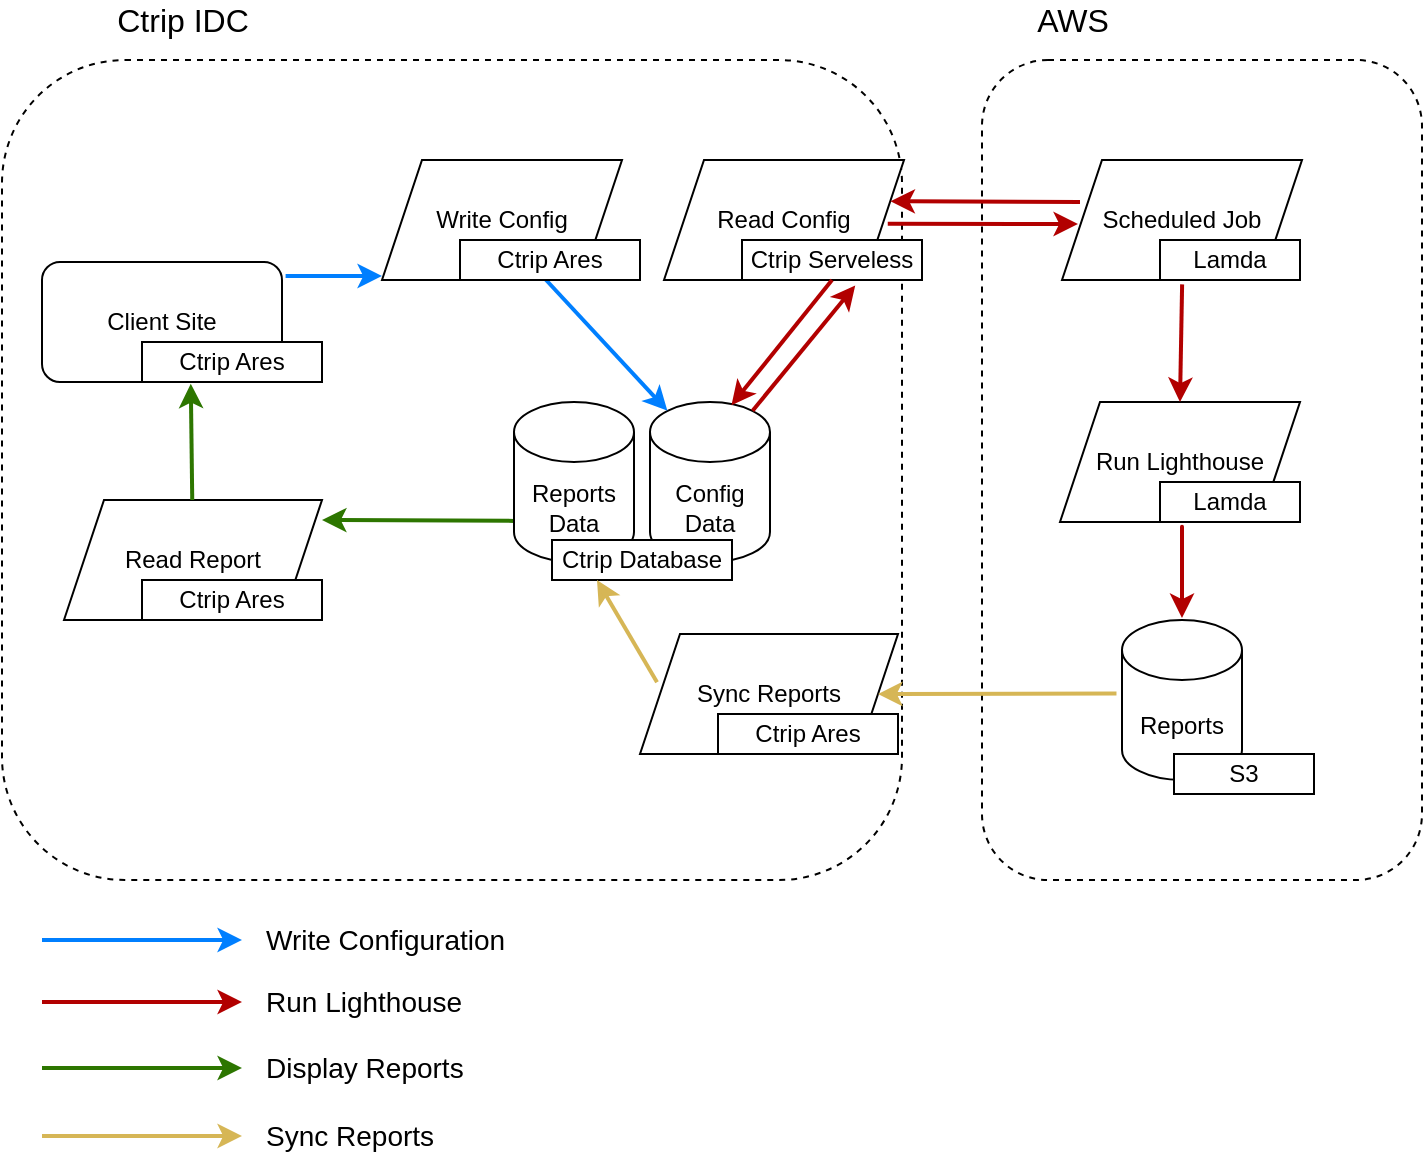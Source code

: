 <mxfile version="17.4.0" type="github">
  <diagram id="jIUldm5I0Oqk9Oj3hHHX" name="Page-1">
    <mxGraphModel dx="1899" dy="629" grid="1" gridSize="10" guides="1" tooltips="1" connect="1" arrows="1" fold="1" page="1" pageScale="1" pageWidth="827" pageHeight="1169" math="0" shadow="0">
      <root>
        <mxCell id="0" />
        <mxCell id="1" parent="0" />
        <mxCell id="R6yvzvd_kbyUxVRJHQfj-18" value="" style="rounded=1;whiteSpace=wrap;html=1;dashed=1;" vertex="1" parent="1">
          <mxGeometry x="-10" y="410" width="450" height="410" as="geometry" />
        </mxCell>
        <mxCell id="R6yvzvd_kbyUxVRJHQfj-17" value="" style="rounded=1;whiteSpace=wrap;html=1;dashed=1;" vertex="1" parent="1">
          <mxGeometry x="480" y="410" width="220" height="410" as="geometry" />
        </mxCell>
        <mxCell id="R6yvzvd_kbyUxVRJHQfj-3" value="Config Data" style="shape=cylinder3;whiteSpace=wrap;html=1;boundedLbl=1;backgroundOutline=1;size=15;" vertex="1" parent="1">
          <mxGeometry x="314" y="581" width="60" height="80" as="geometry" />
        </mxCell>
        <mxCell id="R6yvzvd_kbyUxVRJHQfj-4" value="Write Config" style="shape=parallelogram;perimeter=parallelogramPerimeter;whiteSpace=wrap;html=1;fixedSize=1;" vertex="1" parent="1">
          <mxGeometry x="180" y="460" width="120" height="60" as="geometry" />
        </mxCell>
        <mxCell id="R6yvzvd_kbyUxVRJHQfj-5" value="Client Site" style="rounded=1;whiteSpace=wrap;html=1;" vertex="1" parent="1">
          <mxGeometry x="10" y="511" width="120" height="60" as="geometry" />
        </mxCell>
        <mxCell id="R6yvzvd_kbyUxVRJHQfj-6" value="Read Report" style="shape=parallelogram;perimeter=parallelogramPerimeter;whiteSpace=wrap;html=1;fixedSize=1;container=1;" vertex="1" parent="1">
          <mxGeometry x="21" y="630" width="129" height="60" as="geometry" />
        </mxCell>
        <mxCell id="R6yvzvd_kbyUxVRJHQfj-33" value="Ctrip Ares" style="rounded=0;whiteSpace=wrap;html=1;fontSize=12;" vertex="1" parent="R6yvzvd_kbyUxVRJHQfj-6">
          <mxGeometry x="39" y="40" width="90" height="20" as="geometry" />
        </mxCell>
        <mxCell id="R6yvzvd_kbyUxVRJHQfj-7" value="Reports" style="shape=cylinder3;whiteSpace=wrap;html=1;boundedLbl=1;backgroundOutline=1;size=15;" vertex="1" parent="1">
          <mxGeometry x="550" y="690" width="60" height="80" as="geometry" />
        </mxCell>
        <mxCell id="R6yvzvd_kbyUxVRJHQfj-8" value="Run Lighthouse" style="shape=parallelogram;perimeter=parallelogramPerimeter;whiteSpace=wrap;html=1;fixedSize=1;" vertex="1" parent="1">
          <mxGeometry x="519" y="581" width="120" height="60" as="geometry" />
        </mxCell>
        <mxCell id="R6yvzvd_kbyUxVRJHQfj-9" value="" style="curved=1;endArrow=classic;html=1;rounded=0;strokeColor=#007FFF;strokeWidth=2;exitX=1.015;exitY=0.117;exitDx=0;exitDy=0;exitPerimeter=0;entryX=0;entryY=0.967;entryDx=0;entryDy=0;entryPerimeter=0;" edge="1" parent="1" source="R6yvzvd_kbyUxVRJHQfj-5" target="R6yvzvd_kbyUxVRJHQfj-4">
          <mxGeometry width="50" height="50" relative="1" as="geometry">
            <mxPoint x="130" y="541" as="sourcePoint" />
            <mxPoint x="180" y="520" as="targetPoint" />
            <Array as="points" />
          </mxGeometry>
        </mxCell>
        <mxCell id="R6yvzvd_kbyUxVRJHQfj-10" value="" style="curved=1;endArrow=classic;html=1;rounded=0;exitX=0.477;exitY=0.994;exitDx=0;exitDy=0;strokeColor=#007FFF;entryX=0.145;entryY=0;entryDx=0;entryDy=4.35;entryPerimeter=0;strokeWidth=2;exitPerimeter=0;" edge="1" parent="1" source="R6yvzvd_kbyUxVRJHQfj-32" target="R6yvzvd_kbyUxVRJHQfj-3">
          <mxGeometry width="50" height="50" relative="1" as="geometry">
            <mxPoint x="290" y="620" as="sourcePoint" />
            <mxPoint x="390" y="669" as="targetPoint" />
            <Array as="points" />
          </mxGeometry>
        </mxCell>
        <mxCell id="R6yvzvd_kbyUxVRJHQfj-11" value="Scheduled Job" style="shape=parallelogram;perimeter=parallelogramPerimeter;whiteSpace=wrap;html=1;fixedSize=1;container=1;" vertex="1" parent="1">
          <mxGeometry x="520" y="460" width="120" height="60" as="geometry" />
        </mxCell>
        <mxCell id="R6yvzvd_kbyUxVRJHQfj-28" value="Lamda" style="rounded=0;whiteSpace=wrap;html=1;fontSize=12;" vertex="1" parent="R6yvzvd_kbyUxVRJHQfj-11">
          <mxGeometry x="49" y="40" width="70" height="20" as="geometry" />
        </mxCell>
        <mxCell id="R6yvzvd_kbyUxVRJHQfj-14" value="" style="curved=1;endArrow=classic;html=1;rounded=0;strokeColor=#B20000;entryX=0.5;entryY=0;entryDx=0;entryDy=0;fillColor=#e51400;entryPerimeter=0;strokeWidth=2;" edge="1" parent="1">
          <mxGeometry width="50" height="50" relative="1" as="geometry">
            <mxPoint x="580" y="649" as="sourcePoint" />
            <mxPoint x="580" y="689" as="targetPoint" />
            <Array as="points">
              <mxPoint x="580" y="629" />
            </Array>
          </mxGeometry>
        </mxCell>
        <mxCell id="R6yvzvd_kbyUxVRJHQfj-15" value="" style="curved=1;endArrow=classic;html=1;rounded=0;strokeColor=#2D7600;fillColor=#60a917;strokeWidth=2;exitX=0;exitY=1;exitDx=0;exitDy=-15;exitPerimeter=0;" edge="1" parent="1">
          <mxGeometry width="50" height="50" relative="1" as="geometry">
            <mxPoint x="246" y="640.44" as="sourcePoint" />
            <mxPoint x="150" y="640" as="targetPoint" />
            <Array as="points" />
          </mxGeometry>
        </mxCell>
        <mxCell id="R6yvzvd_kbyUxVRJHQfj-16" value="" style="curved=1;endArrow=classic;html=1;rounded=0;strokeColor=#2D7600;fillColor=#60a917;strokeWidth=2;entryX=0.271;entryY=1.041;entryDx=0;entryDy=0;entryPerimeter=0;" edge="1" parent="1" source="R6yvzvd_kbyUxVRJHQfj-6" target="R6yvzvd_kbyUxVRJHQfj-34">
          <mxGeometry width="50" height="50" relative="1" as="geometry">
            <mxPoint x="300" y="550" as="sourcePoint" />
            <mxPoint x="86" y="580" as="targetPoint" />
            <Array as="points" />
          </mxGeometry>
        </mxCell>
        <mxCell id="R6yvzvd_kbyUxVRJHQfj-20" value="Ctrip IDC" style="text;html=1;align=center;verticalAlign=middle;resizable=0;points=[];autosize=1;strokeColor=none;fillColor=none;fontSize=16;" vertex="1" parent="1">
          <mxGeometry x="40" y="380" width="80" height="20" as="geometry" />
        </mxCell>
        <mxCell id="R6yvzvd_kbyUxVRJHQfj-21" value="AWS" style="text;html=1;align=center;verticalAlign=middle;resizable=0;points=[];autosize=1;strokeColor=none;fillColor=none;fontSize=16;" vertex="1" parent="1">
          <mxGeometry x="500" y="380" width="50" height="20" as="geometry" />
        </mxCell>
        <mxCell id="R6yvzvd_kbyUxVRJHQfj-22" value="" style="curved=1;endArrow=classic;html=1;rounded=0;exitX=1;exitY=0.5;exitDx=0;exitDy=0;strokeColor=#007FFF;strokeWidth=2;" edge="1" parent="1">
          <mxGeometry width="50" height="50" relative="1" as="geometry">
            <mxPoint x="10" y="850" as="sourcePoint" />
            <mxPoint x="110" y="850" as="targetPoint" />
            <Array as="points" />
          </mxGeometry>
        </mxCell>
        <mxCell id="R6yvzvd_kbyUxVRJHQfj-23" value="" style="curved=1;endArrow=classic;html=1;rounded=0;strokeColor=#B20000;fillColor=#e51400;strokeWidth=2;" edge="1" parent="1">
          <mxGeometry width="50" height="50" relative="1" as="geometry">
            <mxPoint x="10" y="881" as="sourcePoint" />
            <mxPoint x="110" y="881" as="targetPoint" />
            <Array as="points" />
          </mxGeometry>
        </mxCell>
        <mxCell id="R6yvzvd_kbyUxVRJHQfj-24" value="" style="curved=1;endArrow=classic;html=1;rounded=0;strokeColor=#2D7600;fillColor=#60a917;strokeWidth=2;" edge="1" parent="1">
          <mxGeometry width="50" height="50" relative="1" as="geometry">
            <mxPoint x="10" y="914" as="sourcePoint" />
            <mxPoint x="110" y="914" as="targetPoint" />
            <Array as="points" />
          </mxGeometry>
        </mxCell>
        <mxCell id="R6yvzvd_kbyUxVRJHQfj-25" value="Write Configuration" style="text;html=1;align=left;verticalAlign=middle;resizable=0;points=[];autosize=1;strokeColor=none;fillColor=none;fontSize=14;" vertex="1" parent="1">
          <mxGeometry x="120" y="840" width="140" height="20" as="geometry" />
        </mxCell>
        <mxCell id="R6yvzvd_kbyUxVRJHQfj-26" value="Run Lighthouse" style="text;html=1;align=left;verticalAlign=middle;resizable=0;points=[];autosize=1;strokeColor=none;fillColor=none;fontSize=14;" vertex="1" parent="1">
          <mxGeometry x="120" y="871" width="110" height="20" as="geometry" />
        </mxCell>
        <mxCell id="R6yvzvd_kbyUxVRJHQfj-27" value="Display Reports" style="text;html=1;align=left;verticalAlign=middle;resizable=0;points=[];autosize=1;strokeColor=none;fillColor=none;fontSize=14;" vertex="1" parent="1">
          <mxGeometry x="120" y="904" width="110" height="20" as="geometry" />
        </mxCell>
        <mxCell id="R6yvzvd_kbyUxVRJHQfj-29" value="Lamda" style="rounded=0;whiteSpace=wrap;html=1;fontSize=12;" vertex="1" parent="1">
          <mxGeometry x="569" y="621" width="70" height="20" as="geometry" />
        </mxCell>
        <mxCell id="R6yvzvd_kbyUxVRJHQfj-30" value="S3" style="rounded=0;whiteSpace=wrap;html=1;fontSize=12;" vertex="1" parent="1">
          <mxGeometry x="576" y="757" width="70" height="20" as="geometry" />
        </mxCell>
        <mxCell id="R6yvzvd_kbyUxVRJHQfj-32" value="Ctrip Ares" style="rounded=0;whiteSpace=wrap;html=1;fontSize=12;" vertex="1" parent="1">
          <mxGeometry x="219" y="500" width="90" height="20" as="geometry" />
        </mxCell>
        <mxCell id="R6yvzvd_kbyUxVRJHQfj-34" value="Ctrip Ares" style="rounded=0;whiteSpace=wrap;html=1;fontSize=12;" vertex="1" parent="1">
          <mxGeometry x="60" y="551" width="90" height="20" as="geometry" />
        </mxCell>
        <mxCell id="R6yvzvd_kbyUxVRJHQfj-35" value="Read Config" style="shape=parallelogram;perimeter=parallelogramPerimeter;whiteSpace=wrap;html=1;fixedSize=1;" vertex="1" parent="1">
          <mxGeometry x="321" y="460" width="120" height="60" as="geometry" />
        </mxCell>
        <mxCell id="R6yvzvd_kbyUxVRJHQfj-36" value="Ctrip Serveless" style="rounded=0;whiteSpace=wrap;html=1;fontSize=12;" vertex="1" parent="1">
          <mxGeometry x="360" y="500" width="90" height="20" as="geometry" />
        </mxCell>
        <mxCell id="R6yvzvd_kbyUxVRJHQfj-38" value="" style="curved=1;endArrow=classic;html=1;rounded=0;strokeColor=#B20000;fillColor=#e51400;strokeWidth=2;verticalAlign=middle;exitX=0.5;exitY=1;exitDx=0;exitDy=0;entryX=0.679;entryY=0.02;entryDx=0;entryDy=0;entryPerimeter=0;" edge="1" parent="1" source="R6yvzvd_kbyUxVRJHQfj-36" target="R6yvzvd_kbyUxVRJHQfj-3">
          <mxGeometry width="50" height="50" relative="1" as="geometry">
            <mxPoint x="360" y="630" as="sourcePoint" />
            <mxPoint x="300" y="690" as="targetPoint" />
            <Array as="points" />
          </mxGeometry>
        </mxCell>
        <mxCell id="R6yvzvd_kbyUxVRJHQfj-40" value="" style="curved=1;endArrow=classic;html=1;rounded=0;strokeColor=#B20000;fillColor=#e51400;strokeWidth=2;verticalAlign=middle;exitX=0.855;exitY=0;exitDx=0;exitDy=4.35;exitPerimeter=0;entryX=0.629;entryY=1.14;entryDx=0;entryDy=0;entryPerimeter=0;" edge="1" parent="1" source="R6yvzvd_kbyUxVRJHQfj-3" target="R6yvzvd_kbyUxVRJHQfj-36">
          <mxGeometry width="50" height="50" relative="1" as="geometry">
            <mxPoint x="320" y="690" as="sourcePoint" />
            <mxPoint x="410" y="520" as="targetPoint" />
            <Array as="points" />
          </mxGeometry>
        </mxCell>
        <mxCell id="R6yvzvd_kbyUxVRJHQfj-41" value="" style="curved=1;endArrow=classic;html=1;rounded=0;strokeColor=#B20000;fillColor=#e51400;strokeWidth=2;verticalAlign=middle;exitX=0.949;exitY=0.448;exitDx=0;exitDy=0;exitPerimeter=0;" edge="1" parent="1">
          <mxGeometry width="50" height="50" relative="1" as="geometry">
            <mxPoint x="432.88" y="491.88" as="sourcePoint" />
            <mxPoint x="528" y="492" as="targetPoint" />
            <Array as="points" />
          </mxGeometry>
        </mxCell>
        <mxCell id="R6yvzvd_kbyUxVRJHQfj-12" value="" style="curved=1;endArrow=classic;html=1;rounded=0;strokeColor=#B20000;fillColor=#e51400;strokeWidth=2;entryX=0.836;entryY=-0.168;entryDx=0;entryDy=0;entryPerimeter=0;" edge="1" parent="1">
          <mxGeometry width="50" height="50" relative="1" as="geometry">
            <mxPoint x="529" y="481" as="sourcePoint" />
            <mxPoint x="434.24" y="480.64" as="targetPoint" />
            <Array as="points" />
          </mxGeometry>
        </mxCell>
        <mxCell id="R6yvzvd_kbyUxVRJHQfj-44" value="" style="curved=1;endArrow=classic;html=1;rounded=0;strokeColor=#B20000;entryX=0.5;entryY=0;entryDx=0;entryDy=0;fillColor=#e51400;strokeWidth=2;exitX=0.158;exitY=1.109;exitDx=0;exitDy=0;exitPerimeter=0;" edge="1" parent="1" source="R6yvzvd_kbyUxVRJHQfj-28" target="R6yvzvd_kbyUxVRJHQfj-8">
          <mxGeometry width="50" height="50" relative="1" as="geometry">
            <mxPoint x="590" y="625" as="sourcePoint" />
            <mxPoint x="590" y="700.0" as="targetPoint" />
            <Array as="points" />
          </mxGeometry>
        </mxCell>
        <mxCell id="R6yvzvd_kbyUxVRJHQfj-46" value="Reports Data" style="shape=cylinder3;whiteSpace=wrap;html=1;boundedLbl=1;backgroundOutline=1;size=15;" vertex="1" parent="1">
          <mxGeometry x="246" y="581" width="60" height="80" as="geometry" />
        </mxCell>
        <mxCell id="R6yvzvd_kbyUxVRJHQfj-48" value="Sync Reports" style="shape=parallelogram;perimeter=parallelogramPerimeter;whiteSpace=wrap;html=1;fixedSize=1;container=1;" vertex="1" parent="1">
          <mxGeometry x="309" y="697" width="129" height="60" as="geometry" />
        </mxCell>
        <mxCell id="R6yvzvd_kbyUxVRJHQfj-49" value="Ctrip Ares" style="rounded=0;whiteSpace=wrap;html=1;fontSize=12;" vertex="1" parent="R6yvzvd_kbyUxVRJHQfj-48">
          <mxGeometry x="39" y="40" width="90" height="20" as="geometry" />
        </mxCell>
        <mxCell id="R6yvzvd_kbyUxVRJHQfj-31" value="Ctrip Database" style="rounded=0;whiteSpace=wrap;html=1;fontSize=12;" vertex="1" parent="1">
          <mxGeometry x="265" y="650" width="90" height="20" as="geometry" />
        </mxCell>
        <mxCell id="R6yvzvd_kbyUxVRJHQfj-58" value="" style="curved=1;endArrow=classic;html=1;rounded=0;strokeColor=#d6b656;fillColor=#fff2cc;strokeWidth=2;exitX=0.066;exitY=0.403;exitDx=0;exitDy=0;exitPerimeter=0;entryX=0.25;entryY=1;entryDx=0;entryDy=0;" edge="1" parent="1" source="R6yvzvd_kbyUxVRJHQfj-48" target="R6yvzvd_kbyUxVRJHQfj-31">
          <mxGeometry width="50" height="50" relative="1" as="geometry">
            <mxPoint x="315" y="730.12" as="sourcePoint" />
            <mxPoint x="219.0" y="729.68" as="targetPoint" />
            <Array as="points" />
          </mxGeometry>
        </mxCell>
        <mxCell id="R6yvzvd_kbyUxVRJHQfj-59" value="" style="curved=1;endArrow=classic;html=1;rounded=0;strokeColor=#d6b656;fillColor=#fff2cc;strokeWidth=2;exitX=-0.046;exitY=0.46;exitDx=0;exitDy=0;exitPerimeter=0;entryX=1;entryY=0.5;entryDx=0;entryDy=0;" edge="1" parent="1" source="R6yvzvd_kbyUxVRJHQfj-7" target="R6yvzvd_kbyUxVRJHQfj-48">
          <mxGeometry width="50" height="50" relative="1" as="geometry">
            <mxPoint x="550.0" y="740.12" as="sourcePoint" />
            <mxPoint x="522.5" y="680" as="targetPoint" />
            <Array as="points" />
          </mxGeometry>
        </mxCell>
        <mxCell id="R6yvzvd_kbyUxVRJHQfj-60" value="" style="curved=1;endArrow=classic;html=1;rounded=0;strokeColor=#d6b656;fillColor=#fff2cc;strokeWidth=2;" edge="1" parent="1">
          <mxGeometry width="50" height="50" relative="1" as="geometry">
            <mxPoint x="10" y="948" as="sourcePoint" />
            <mxPoint x="110" y="948" as="targetPoint" />
            <Array as="points" />
          </mxGeometry>
        </mxCell>
        <mxCell id="R6yvzvd_kbyUxVRJHQfj-61" value="Sync Reports" style="text;html=1;align=left;verticalAlign=middle;resizable=0;points=[];autosize=1;strokeColor=none;fillColor=none;fontSize=14;" vertex="1" parent="1">
          <mxGeometry x="120" y="938" width="100" height="20" as="geometry" />
        </mxCell>
      </root>
    </mxGraphModel>
  </diagram>
</mxfile>

